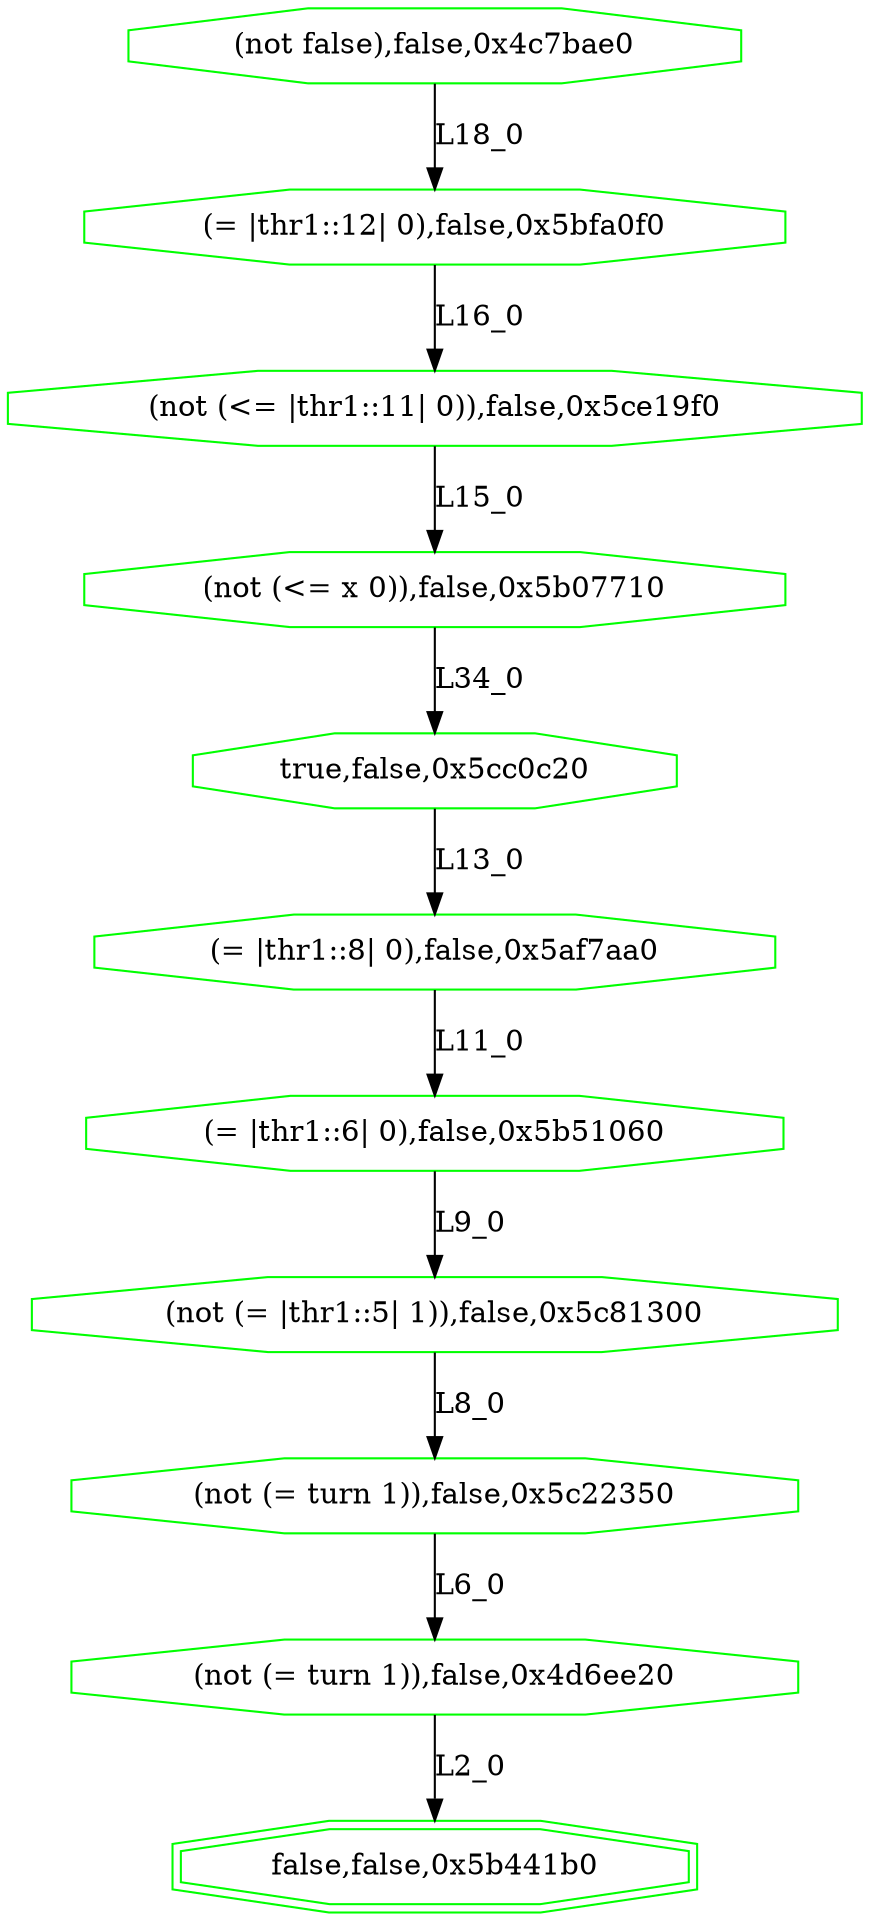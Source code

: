 digraph G {
0[label="(not false),false,0x4c7bae0", color=green,shape=octagon];
1[label="(= |thr1::12| 0),false,0x5bfa0f0", color=green,shape=octagon];
2[label="(not (<= |thr1::11| 0)),false,0x5ce19f0", color=green,shape=octagon];
3[label="(not (<= x 0)),false,0x5b07710", color=green,shape=octagon];
4[label="true,false,0x5cc0c20", color=green,shape=octagon];
5[label="(= |thr1::8| 0),false,0x5af7aa0", color=green,shape=octagon];
6[label="(= |thr1::6| 0),false,0x5b51060", color=green,shape=octagon];
7[label="(not (= |thr1::5| 1)),false,0x5c81300", color=green,shape=octagon];
8[label="(not (= turn 1)),false,0x5c22350", color=green,shape=octagon];
9[label="(not (= turn 1)),false,0x4d6ee20", color=green,shape=octagon];
10[label="false,false,0x5b441b0", color=green,shape=doubleoctagon];
0->1 [label="L18_0"];
1->2 [label="L16_0"];
2->3 [label="L15_0"];
3->4 [label="L34_0"];
4->5 [label="L13_0"];
5->6 [label="L11_0"];
6->7 [label="L9_0"];
7->8 [label="L8_0"];
8->9 [label="L6_0"];
9->10 [label="L2_0"];
}
